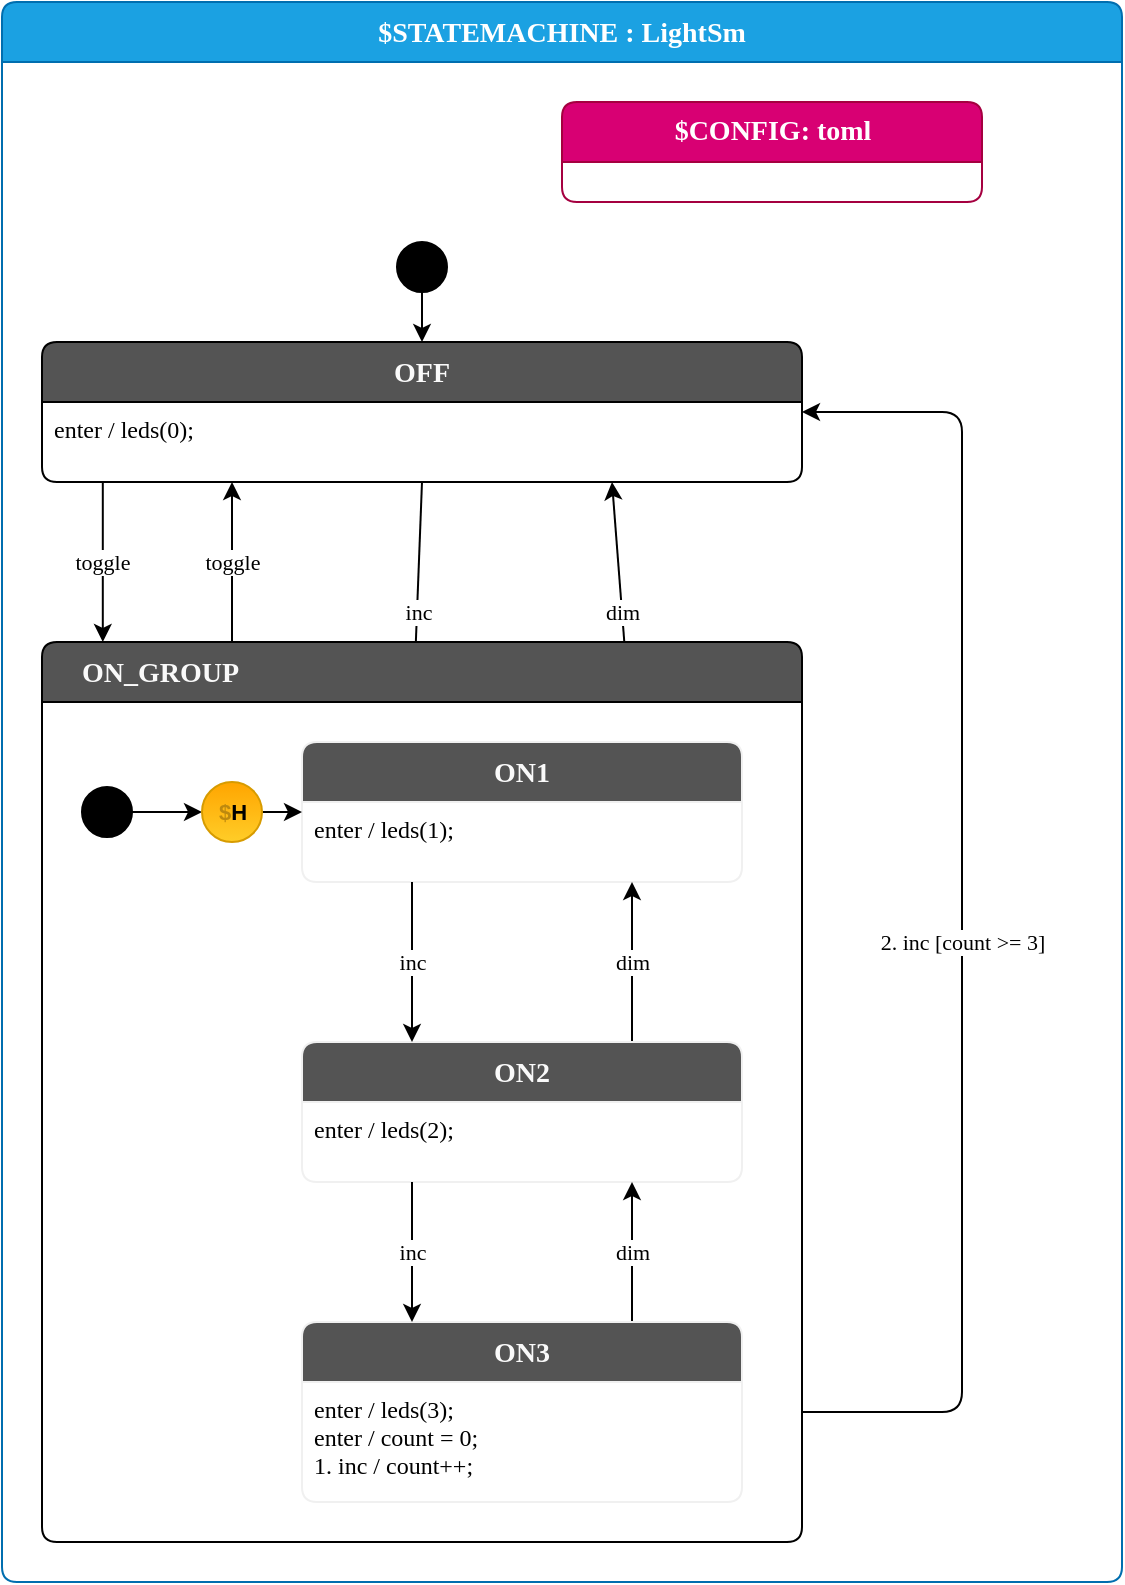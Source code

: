 <mxfile scale="1.2" border="0">
    <diagram name="Page-1" id="ahwWs56YI2XBYRBzwlqw">
        <mxGraphModel dx="1101" dy="475" grid="1" gridSize="10" guides="1" tooltips="1" connect="1" arrows="1" fold="1" page="0" pageScale="1" pageWidth="850" pageHeight="1100" math="0" shadow="0">
            <root>
                <mxCell id="0"/>
                <mxCell id="1" parent="0"/>
                <mxCell id="ZIOTUwtG6jgaDJF-H-SD-57" value="$STATEMACHINE : LightSm" style="shape=swimlane;rotatable=0;align=center;verticalAlign=top;fontFamily=Lucida Console;startSize=30;fontSize=14;fontStyle=1;fontColor=#ffffff;fillColor=#1ba1e2;swimlaneFillColor=default;rounded=1;arcSize=15;absoluteArcSize=1;strokeColor=#006EAF;" parent="1" vertex="1">
                    <mxGeometry x="810" y="40" width="560" height="790" as="geometry"/>
                </mxCell>
                <mxCell id="ZIOTUwtG6jgaDJF-H-SD-58" value=" " style="fontFamily=Lucida Console;align=left;verticalAlign=top;fillColor=none;gradientColor=none;strokeColor=none;rounded=0;spacingLeft=4;resizable=0;movable=0;deletable=0;rotatable=0;autosize=1;" parent="ZIOTUwtG6jgaDJF-H-SD-57" vertex="1" connectable="0">
                    <mxGeometry y="30" width="30" height="20" as="geometry"/>
                </mxCell>
                <mxCell id="59" value="inc" style="edgeStyle=none;html=1;exitX=0.5;exitY=1;exitDx=0;exitDy=0;entryX=0.25;entryY=0;entryDx=0;entryDy=0;fontFamily=Lucida Console;" parent="ZIOTUwtG6jgaDJF-H-SD-57" source="ZIOTUwtG6jgaDJF-H-SD-60" target="57" edge="1">
                    <mxGeometry relative="1" as="geometry"/>
                </mxCell>
                <mxCell id="78" value="toggle" style="edgeStyle=none;shape=connector;rounded=1;html=1;exitX=0.08;exitY=1;exitDx=0;exitDy=0;exitPerimeter=0;entryX=0.08;entryY=0;entryDx=0;entryDy=0;entryPerimeter=0;labelBackgroundColor=default;strokeColor=default;fontFamily=Lucida Console;fontSize=11;fontColor=default;endArrow=classic;" parent="ZIOTUwtG6jgaDJF-H-SD-57" source="ZIOTUwtG6jgaDJF-H-SD-60" target="70" edge="1">
                    <mxGeometry relative="1" as="geometry"/>
                </mxCell>
                <mxCell id="ZIOTUwtG6jgaDJF-H-SD-64" style="rounded=0;" parent="ZIOTUwtG6jgaDJF-H-SD-57" source="ZIOTUwtG6jgaDJF-H-SD-59" target="ZIOTUwtG6jgaDJF-H-SD-60" edge="1">
                    <mxGeometry relative="1" as="geometry"/>
                </mxCell>
                <mxCell id="60" value="dim" style="edgeStyle=none;shape=connector;rounded=1;html=1;exitX=0.75;exitY=0;exitDx=0;exitDy=0;entryX=0.75;entryY=1;entryDx=0;entryDy=0;labelBackgroundColor=default;strokeColor=default;fontFamily=Lucida Console;fontSize=11;fontColor=default;endArrow=classic;" parent="ZIOTUwtG6jgaDJF-H-SD-57" source="57" target="ZIOTUwtG6jgaDJF-H-SD-60" edge="1">
                    <mxGeometry relative="1" as="geometry"/>
                </mxCell>
                <mxCell id="69" value="2. inc [count &amp;gt;= 3]" style="edgeStyle=none;shape=connector;rounded=1;html=1;exitX=1;exitY=0.5;exitDx=0;exitDy=0;entryX=1;entryY=0.5;entryDx=0;entryDy=0;labelBackgroundColor=default;strokeColor=default;fontFamily=Lucida Console;fontSize=11;fontColor=default;endArrow=classic;" parent="ZIOTUwtG6jgaDJF-H-SD-57" source="65" target="ZIOTUwtG6jgaDJF-H-SD-60" edge="1">
                    <mxGeometry relative="1" as="geometry">
                        <Array as="points">
                            <mxPoint x="480" y="705"/>
                            <mxPoint x="480" y="205"/>
                        </Array>
                    </mxGeometry>
                </mxCell>
                <mxCell id="79" value="toggle" style="edgeStyle=none;shape=connector;rounded=1;html=1;exitX=0.25;exitY=0;exitDx=0;exitDy=0;exitPerimeter=0;entryX=0.25;entryY=1;entryDx=0;entryDy=0;entryPerimeter=0;labelBackgroundColor=default;strokeColor=default;fontFamily=Lucida Console;fontSize=11;fontColor=default;endArrow=classic;" parent="ZIOTUwtG6jgaDJF-H-SD-57" source="70" target="ZIOTUwtG6jgaDJF-H-SD-60" edge="1">
                    <mxGeometry relative="1" as="geometry"/>
                </mxCell>
                <mxCell id="70" value="ON_GROUP" style="shape=swimlane;rotatable=0;align=left;verticalAlign=top;fontFamily=Lucida Console;startSize=30;fontSize=14;fontStyle=1;fontColor=#FAFAFA;fillColor=#545454;swimlaneFillColor=default;rounded=1;arcSize=15;absoluteArcSize=1;points=[[0,0,0,0,0],[0,0.25,0,0,0],[0,0.5,0,0,0],[0,0.75,0,0,0],[0,1,0,0,0],[0.08,0,0,0,0],[0.17,0,0,0,0],[0.25,0,0,0,0],[0.25,1,0,0,0],[0.33,0,0,0,0],[0.42,0,0,0,0],[0.5,0,0,0,0],[0.5,1,0,0,0],[0.58,0,0,0,0],[0.67,0,0,0,0],[0.75,0,0,0,0],[0.75,1,0,0,0],[0.83,0,0,0,0],[0.92,0,0,0,0],[1,0,0,0,0],[1,0.25,0,0,0],[1,0.5,0,0,0],[1,0.75,0,0,0],[1,1,0,0,0]];spacingLeft=18;" parent="ZIOTUwtG6jgaDJF-H-SD-57" vertex="1">
                    <mxGeometry x="20" y="320" width="380" height="450" as="geometry"/>
                </mxCell>
                <mxCell id="71" value=" " style="fontFamily=Lucida Console;align=left;verticalAlign=top;fillColor=none;gradientColor=none;strokeColor=none;rounded=0;spacingLeft=4;resizable=0;movable=0;deletable=0;rotatable=0;autosize=1;" parent="70" vertex="1" connectable="0">
                    <mxGeometry y="30" width="30" height="20" as="geometry"/>
                </mxCell>
                <mxCell id="57" value="ON1" style="shape=swimlane;rotatable=0;align=center;verticalAlign=top;fontFamily=Lucida Console;startSize=30;fontSize=14;fontStyle=1;fontColor=#FAFAFA;fillColor=#545454;swimlaneFillColor=default;rounded=1;arcSize=15;absoluteArcSize=1;strokeColor=rgb(240, 240, 240);" parent="70" vertex="1">
                    <mxGeometry x="130" y="50" width="220" height="70" as="geometry"/>
                </mxCell>
                <mxCell id="58" value="enter / leds(1);" style="fontFamily=Lucida Console;align=left;verticalAlign=top;fillColor=none;gradientColor=none;strokeColor=none;rounded=0;spacingLeft=4;resizable=0;movable=0;deletable=0;rotatable=0;autosize=1;" parent="57" vertex="1" connectable="0">
                    <mxGeometry y="30" width="140" height="30" as="geometry"/>
                </mxCell>
                <mxCell id="64" value="dim" style="edgeStyle=none;shape=connector;rounded=1;html=1;exitX=0.75;exitY=0;exitDx=0;exitDy=0;entryX=0.75;entryY=1;entryDx=0;entryDy=0;labelBackgroundColor=default;strokeColor=default;fontFamily=Lucida Console;fontSize=11;fontColor=default;endArrow=classic;" parent="70" source="61" target="57" edge="1">
                    <mxGeometry relative="1" as="geometry"/>
                </mxCell>
                <mxCell id="61" value="ON2" style="shape=swimlane;rotatable=0;align=center;verticalAlign=top;fontFamily=Lucida Console;startSize=30;fontSize=14;fontStyle=1;fontColor=#FAFAFA;fillColor=#545454;swimlaneFillColor=default;rounded=1;arcSize=15;absoluteArcSize=1;strokeColor=rgb(240, 240, 240);" parent="70" vertex="1">
                    <mxGeometry x="130" y="200" width="220" height="70" as="geometry"/>
                </mxCell>
                <mxCell id="62" value="enter / leds(2);" style="fontFamily=Lucida Console;align=left;verticalAlign=top;fillColor=none;gradientColor=none;strokeColor=none;rounded=0;spacingLeft=4;resizable=0;movable=0;deletable=0;rotatable=0;autosize=1;" parent="61" vertex="1" connectable="0">
                    <mxGeometry y="30" width="140" height="30" as="geometry"/>
                </mxCell>
                <mxCell id="63" value="inc" style="edgeStyle=none;shape=connector;rounded=1;html=1;labelBackgroundColor=default;strokeColor=default;fontFamily=Lucida Console;fontSize=11;fontColor=default;endArrow=classic;exitX=0.25;exitY=1;exitDx=0;exitDy=0;entryX=0.25;entryY=0;entryDx=0;entryDy=0;" parent="70" source="57" target="61" edge="1">
                    <mxGeometry relative="1" as="geometry">
                        <mxPoint x="180" y="150" as="sourcePoint"/>
                    </mxGeometry>
                </mxCell>
                <mxCell id="68" value="dim" style="edgeStyle=none;shape=connector;rounded=1;html=1;exitX=0.75;exitY=0;exitDx=0;exitDy=0;entryX=0.75;entryY=1;entryDx=0;entryDy=0;labelBackgroundColor=default;strokeColor=default;fontFamily=Lucida Console;fontSize=11;fontColor=default;endArrow=classic;" parent="70" source="65" target="61" edge="1">
                    <mxGeometry relative="1" as="geometry"/>
                </mxCell>
                <mxCell id="65" value="ON3" style="shape=swimlane;rotatable=0;align=center;verticalAlign=top;fontFamily=Lucida Console;startSize=30;fontSize=14;fontStyle=1;fontColor=#FAFAFA;fillColor=#545454;swimlaneFillColor=default;rounded=1;arcSize=15;absoluteArcSize=1;strokeColor=rgb(240, 240, 240);" parent="70" vertex="1">
                    <mxGeometry x="130" y="340" width="220" height="90" as="geometry"/>
                </mxCell>
                <mxCell id="66" value="enter / leds(3);&#10;enter / count = 0;&#10;1. inc / count++;" style="fontFamily=Lucida Console;align=left;verticalAlign=top;fillColor=none;gradientColor=none;strokeColor=none;rounded=0;spacingLeft=4;resizable=0;movable=0;deletable=0;rotatable=0;autosize=1;" parent="65" vertex="1" connectable="0">
                    <mxGeometry y="30" width="160" height="60" as="geometry"/>
                </mxCell>
                <mxCell id="67" value="inc" style="edgeStyle=none;shape=connector;rounded=1;html=1;exitX=0.25;exitY=1;exitDx=0;exitDy=0;entryX=0.25;entryY=0;entryDx=0;entryDy=0;labelBackgroundColor=default;strokeColor=default;fontFamily=Lucida Console;fontSize=11;fontColor=default;endArrow=classic;" parent="70" source="61" target="65" edge="1">
                    <mxGeometry relative="1" as="geometry"/>
                </mxCell>
                <mxCell id="74" style="edgeStyle=none;shape=connector;rounded=1;html=1;exitX=1;exitY=0.5;exitDx=0;exitDy=0;entryX=0;entryY=0.5;entryDx=0;entryDy=0;labelBackgroundColor=default;strokeColor=default;fontFamily=Lucida Console;fontSize=11;fontColor=default;endArrow=classic;" parent="70" source="72" target="73" edge="1">
                    <mxGeometry relative="1" as="geometry"/>
                </mxCell>
                <mxCell id="72" value="$initial_state" style="shape=ellipse;aspect=fixed;fillColor=#000000;resizable=0;rotatable=0;noLabel=1;" parent="70" vertex="1">
                    <mxGeometry x="20" y="72.5" width="25" height="25" as="geometry"/>
                </mxCell>
                <mxCell id="75" style="edgeStyle=none;shape=connector;rounded=1;html=1;exitX=1;exitY=0.5;exitDx=0;exitDy=0;entryX=0;entryY=0.5;entryDx=0;entryDy=0;labelBackgroundColor=default;strokeColor=default;fontFamily=Lucida Console;fontSize=11;fontColor=default;endArrow=classic;" parent="70" source="73" target="57" edge="1">
                    <mxGeometry relative="1" as="geometry"/>
                </mxCell>
                <mxCell id="73" value="&lt;font color=&quot;#bd890f&quot;&gt;$&lt;/font&gt;H" style="fontFamily=Helvetica;align=center;verticalAlign=middle;shape=ellipse;aspect=fixed;resizable=0;rotatable=0;labelPosition=center;verticalLabelPosition=middle;strokeColor=#d79b00;strokeWidth=1;fillColor=#ffcd28;gradientColor=#ffa500;gradientDirection=north;html=1;fontColor=#000000;fontStyle=1;fontSize=11;" parent="70" vertex="1">
                    <mxGeometry x="80" y="70" width="30" height="30" as="geometry"/>
                </mxCell>
                <mxCell id="ZIOTUwtG6jgaDJF-H-SD-59" value="$initial_state" style="shape=ellipse;aspect=fixed;fillColor=#000000;resizable=0;rotatable=0;noLabel=1;" parent="ZIOTUwtG6jgaDJF-H-SD-57" vertex="1">
                    <mxGeometry x="197.5" y="120" width="25" height="25" as="geometry"/>
                </mxCell>
                <mxCell id="ZIOTUwtG6jgaDJF-H-SD-60" value="OFF" style="shape=swimlane;rotatable=0;align=center;verticalAlign=top;fontFamily=Lucida Console;startSize=30;fontSize=14;fontStyle=1;fontColor=#FAFAFA;fillColor=#545454;swimlaneFillColor=default;rounded=1;arcSize=15;absoluteArcSize=1;points=[[0,0,0,0,0],[0,0.24,0,0,0],[0,0.5,0,0,0],[0,0.76,0,0,0],[0,1,0,0,0],[0.08,1,0,0,0],[0.17,1,0,0,0],[0.25,0,0,0,0],[0.25,1,0,0,0],[0.33,1,0,0,0],[0.42,1,0,0,0],[0.5,0,0,0,0],[0.5,1,0,0,0],[0.58,1,0,0,0],[0.67,1,0,0,0],[0.75,0,0,0,0],[0.75,1,0,0,0],[0.83,1,0,0,0],[0.92,1,0,0,0],[1,0,0,0,0],[1,0.26,0,0,0],[1,0.5,0,0,0],[1,0.76,0,0,0],[1,1,0,0,0]];" parent="ZIOTUwtG6jgaDJF-H-SD-57" vertex="1">
                    <mxGeometry x="20" y="170" width="380" height="70" as="geometry"/>
                </mxCell>
                <mxCell id="ZIOTUwtG6jgaDJF-H-SD-61" value="enter / leds(0);" style="fontFamily=Lucida Console;align=left;verticalAlign=top;fillColor=none;gradientColor=none;strokeColor=none;rounded=0;spacingLeft=4;resizable=0;movable=0;deletable=0;rotatable=0;autosize=1;" parent="ZIOTUwtG6jgaDJF-H-SD-60" vertex="1" connectable="0">
                    <mxGeometry y="30" width="140" height="30" as="geometry"/>
                </mxCell>
                <mxCell id="80" value="$CONFIG: toml" style="shape=swimlane;rotatable=0;align=center;verticalAlign=top;fontFamily=Lucida Console;startSize=30;fontSize=14;fontStyle=1;swimlaneFillColor=default;html=1;rounded=1;arcSize=15;absoluteArcSize=1;fillColor=#d80073;strokeColor=#A50040;fontColor=#ffffff;" vertex="1" collapsed="1" parent="ZIOTUwtG6jgaDJF-H-SD-57">
                    <mxGeometry x="280" y="50" width="210" height="50" as="geometry">
                        <mxRectangle width="840" height="650" as="alternateBounds"/>
                    </mxGeometry>
                </mxCell>
                <mxCell id="81" value="[RenderConfig]&#10;FileTop = &quot;&quot;&quot;&#10;    // License: MIT&#10;    // Copyright blah blah blah&#10;    &quot;&quot;&quot;&#10;&#10;[RenderConfig.C]&#10;CFileExtension = &quot;.inc&quot;" style="fontFamily=Lucida Console;align=left;verticalAlign=top;fillColor=none;gradientColor=none;strokeColor=none;rounded=0;spacingLeft=4;resizable=0;movable=0;deletable=0;rotatable=0;autosize=1;" vertex="1" connectable="0" parent="80">
                    <mxGeometry y="30" width="250" height="130" as="geometry"/>
                </mxCell>
            </root>
        </mxGraphModel>
    </diagram>
</mxfile>